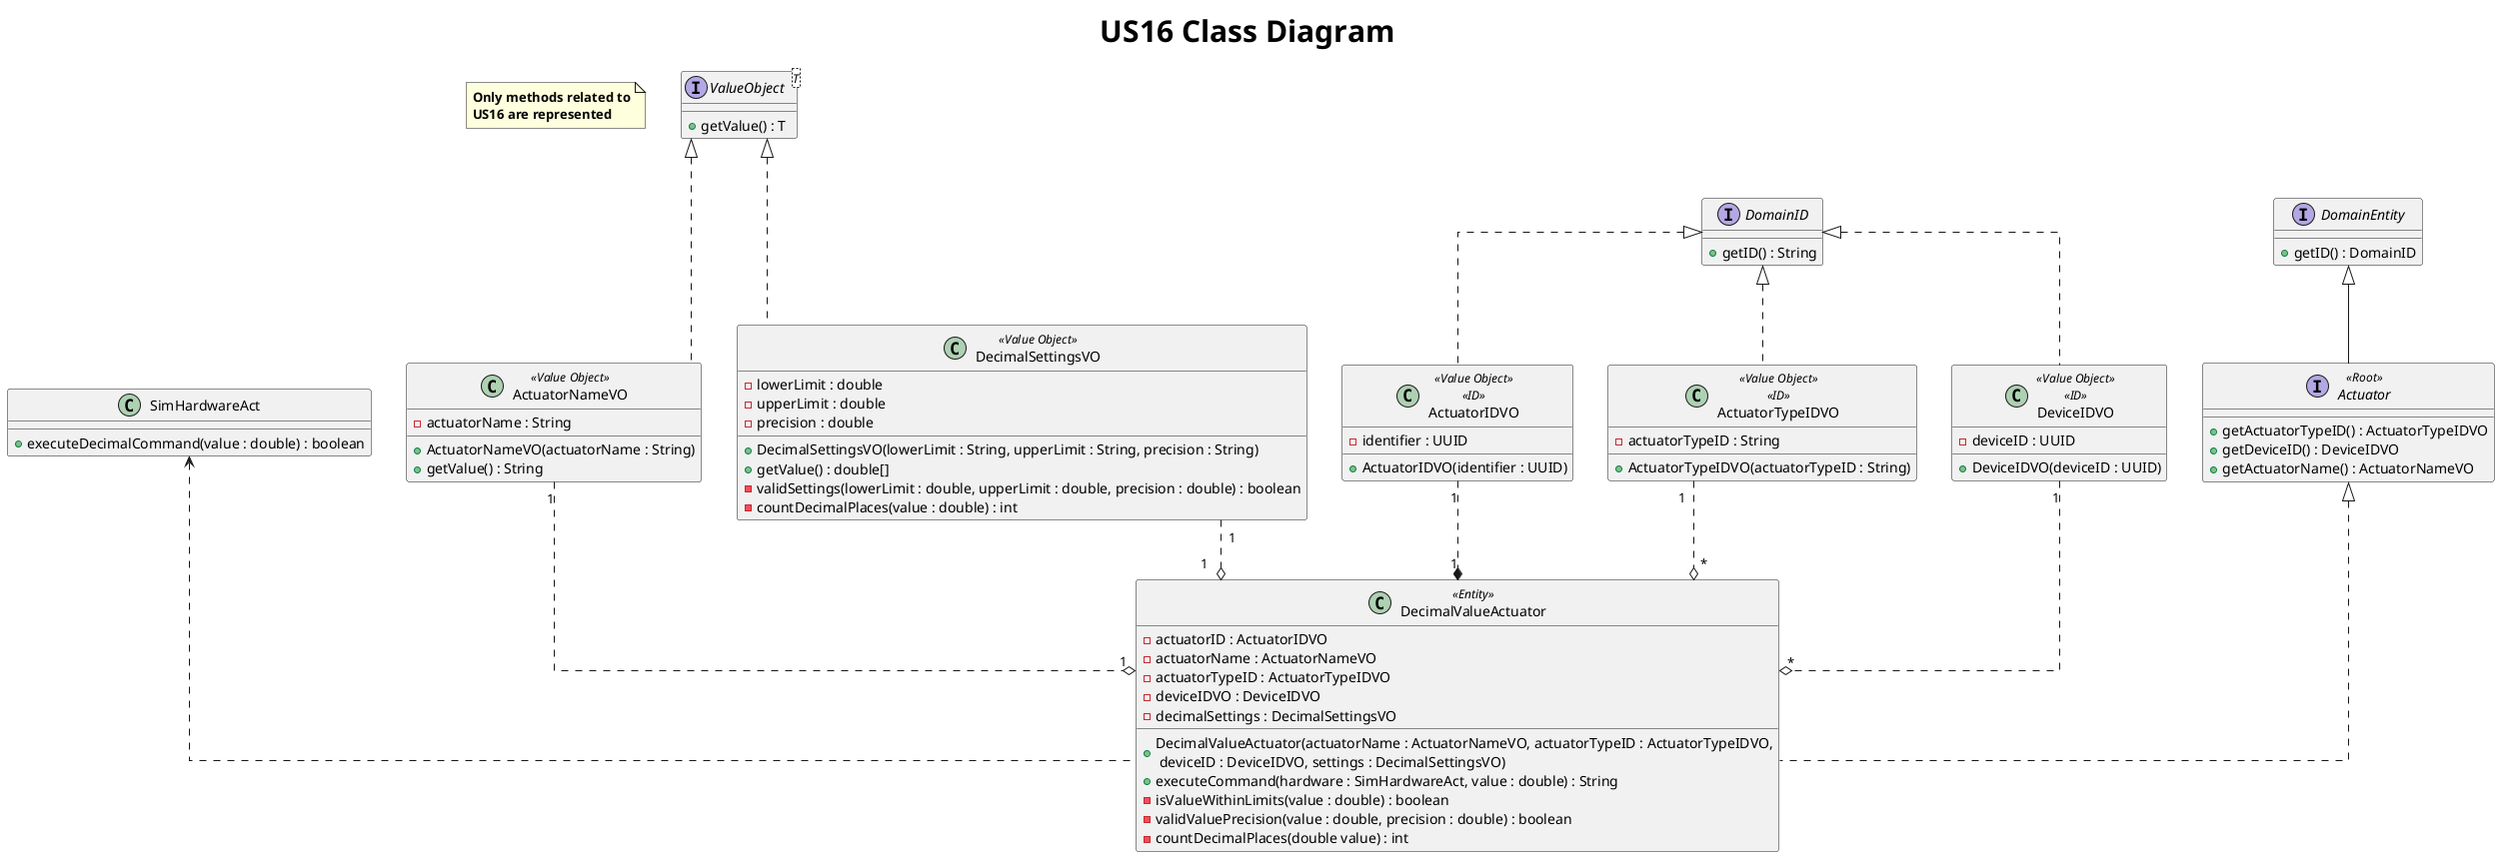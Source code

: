 @startuml
title <size: 30> US16 Class Diagram

note "<b>Only methods related to\n<b>US16 are represented" as 1

skinparam linetype ortho

interface Actuator <<Root>>{
    + getActuatorTypeID() : ActuatorTypeIDVO
    + getDeviceID() : DeviceIDVO
    + getActuatorName() : ActuatorNameVO
}

interface DomainEntity{
    + getID() : DomainID
}

interface DomainID{
    + getID() : String
}

interface ValueObject<T> {
    + getValue() : T
}

class DecimalValueActuator <<Entity>>{
    - actuatorID : ActuatorIDVO
    - actuatorName : ActuatorNameVO
    - actuatorTypeID : ActuatorTypeIDVO
    - deviceIDVO : DeviceIDVO
    - decimalSettings : DecimalSettingsVO

    + DecimalValueActuator(actuatorName : ActuatorNameVO, actuatorTypeID : ActuatorTypeIDVO,\n deviceID : DeviceIDVO, settings : DecimalSettingsVO)
    + executeCommand(hardware : SimHardwareAct, value : double) : String
    - isValueWithinLimits(value : double) : boolean
    - validValuePrecision(value : double, precision : double) : boolean
    - countDecimalPlaces(double value) : int
}


class SimHardwareAct {
    + executeDecimalCommand(value : double) : boolean
}

class ActuatorNameVO <<Value Object>>{
    - actuatorName : String
    + ActuatorNameVO(actuatorName : String)
    + getValue() : String
}

class ActuatorIDVO <<Value Object>><<ID>>{
    - identifier : UUID
    + ActuatorIDVO(identifier : UUID)
}

class ActuatorTypeIDVO <<Value Object>><<ID>>{
    - actuatorTypeID : String
    + ActuatorTypeIDVO(actuatorTypeID : String)
}

class DeviceIDVO <<Value Object>><<ID>>{
    - deviceID : UUID
    + DeviceIDVO(deviceID : UUID)
}

class DecimalSettingsVO <<Value Object>>{
    - lowerLimit : double
    - upperLimit : double
    - precision : double

    + DecimalSettingsVO(lowerLimit : String, upperLimit : String, precision : String)
    + getValue() : double[]
    - validSettings(lowerLimit : double, upperLimit : double, precision : double) : boolean
    - countDecimalPlaces(value : double) : int
}


DomainEntity <|-- Actuator
Actuator <|.. DecimalValueActuator
SimHardwareAct <.. DecimalValueActuator
ActuatorNameVO "1" ..o "1" DecimalValueActuator
ActuatorIDVO "1" ..* "1" DecimalValueActuator
ActuatorTypeIDVO "1" ..o "*" DecimalValueActuator
DeviceIDVO "1" ..o "*" DecimalValueActuator
DecimalSettingsVO "1" ..o "1" DecimalValueActuator
ValueObject <|... ActuatorNameVO
ValueObject <|... DecimalSettingsVO
DomainID <|.. ActuatorIDVO
DomainID <|.. ActuatorTypeIDVO
DomainID <|.. DeviceIDVO
@enduml